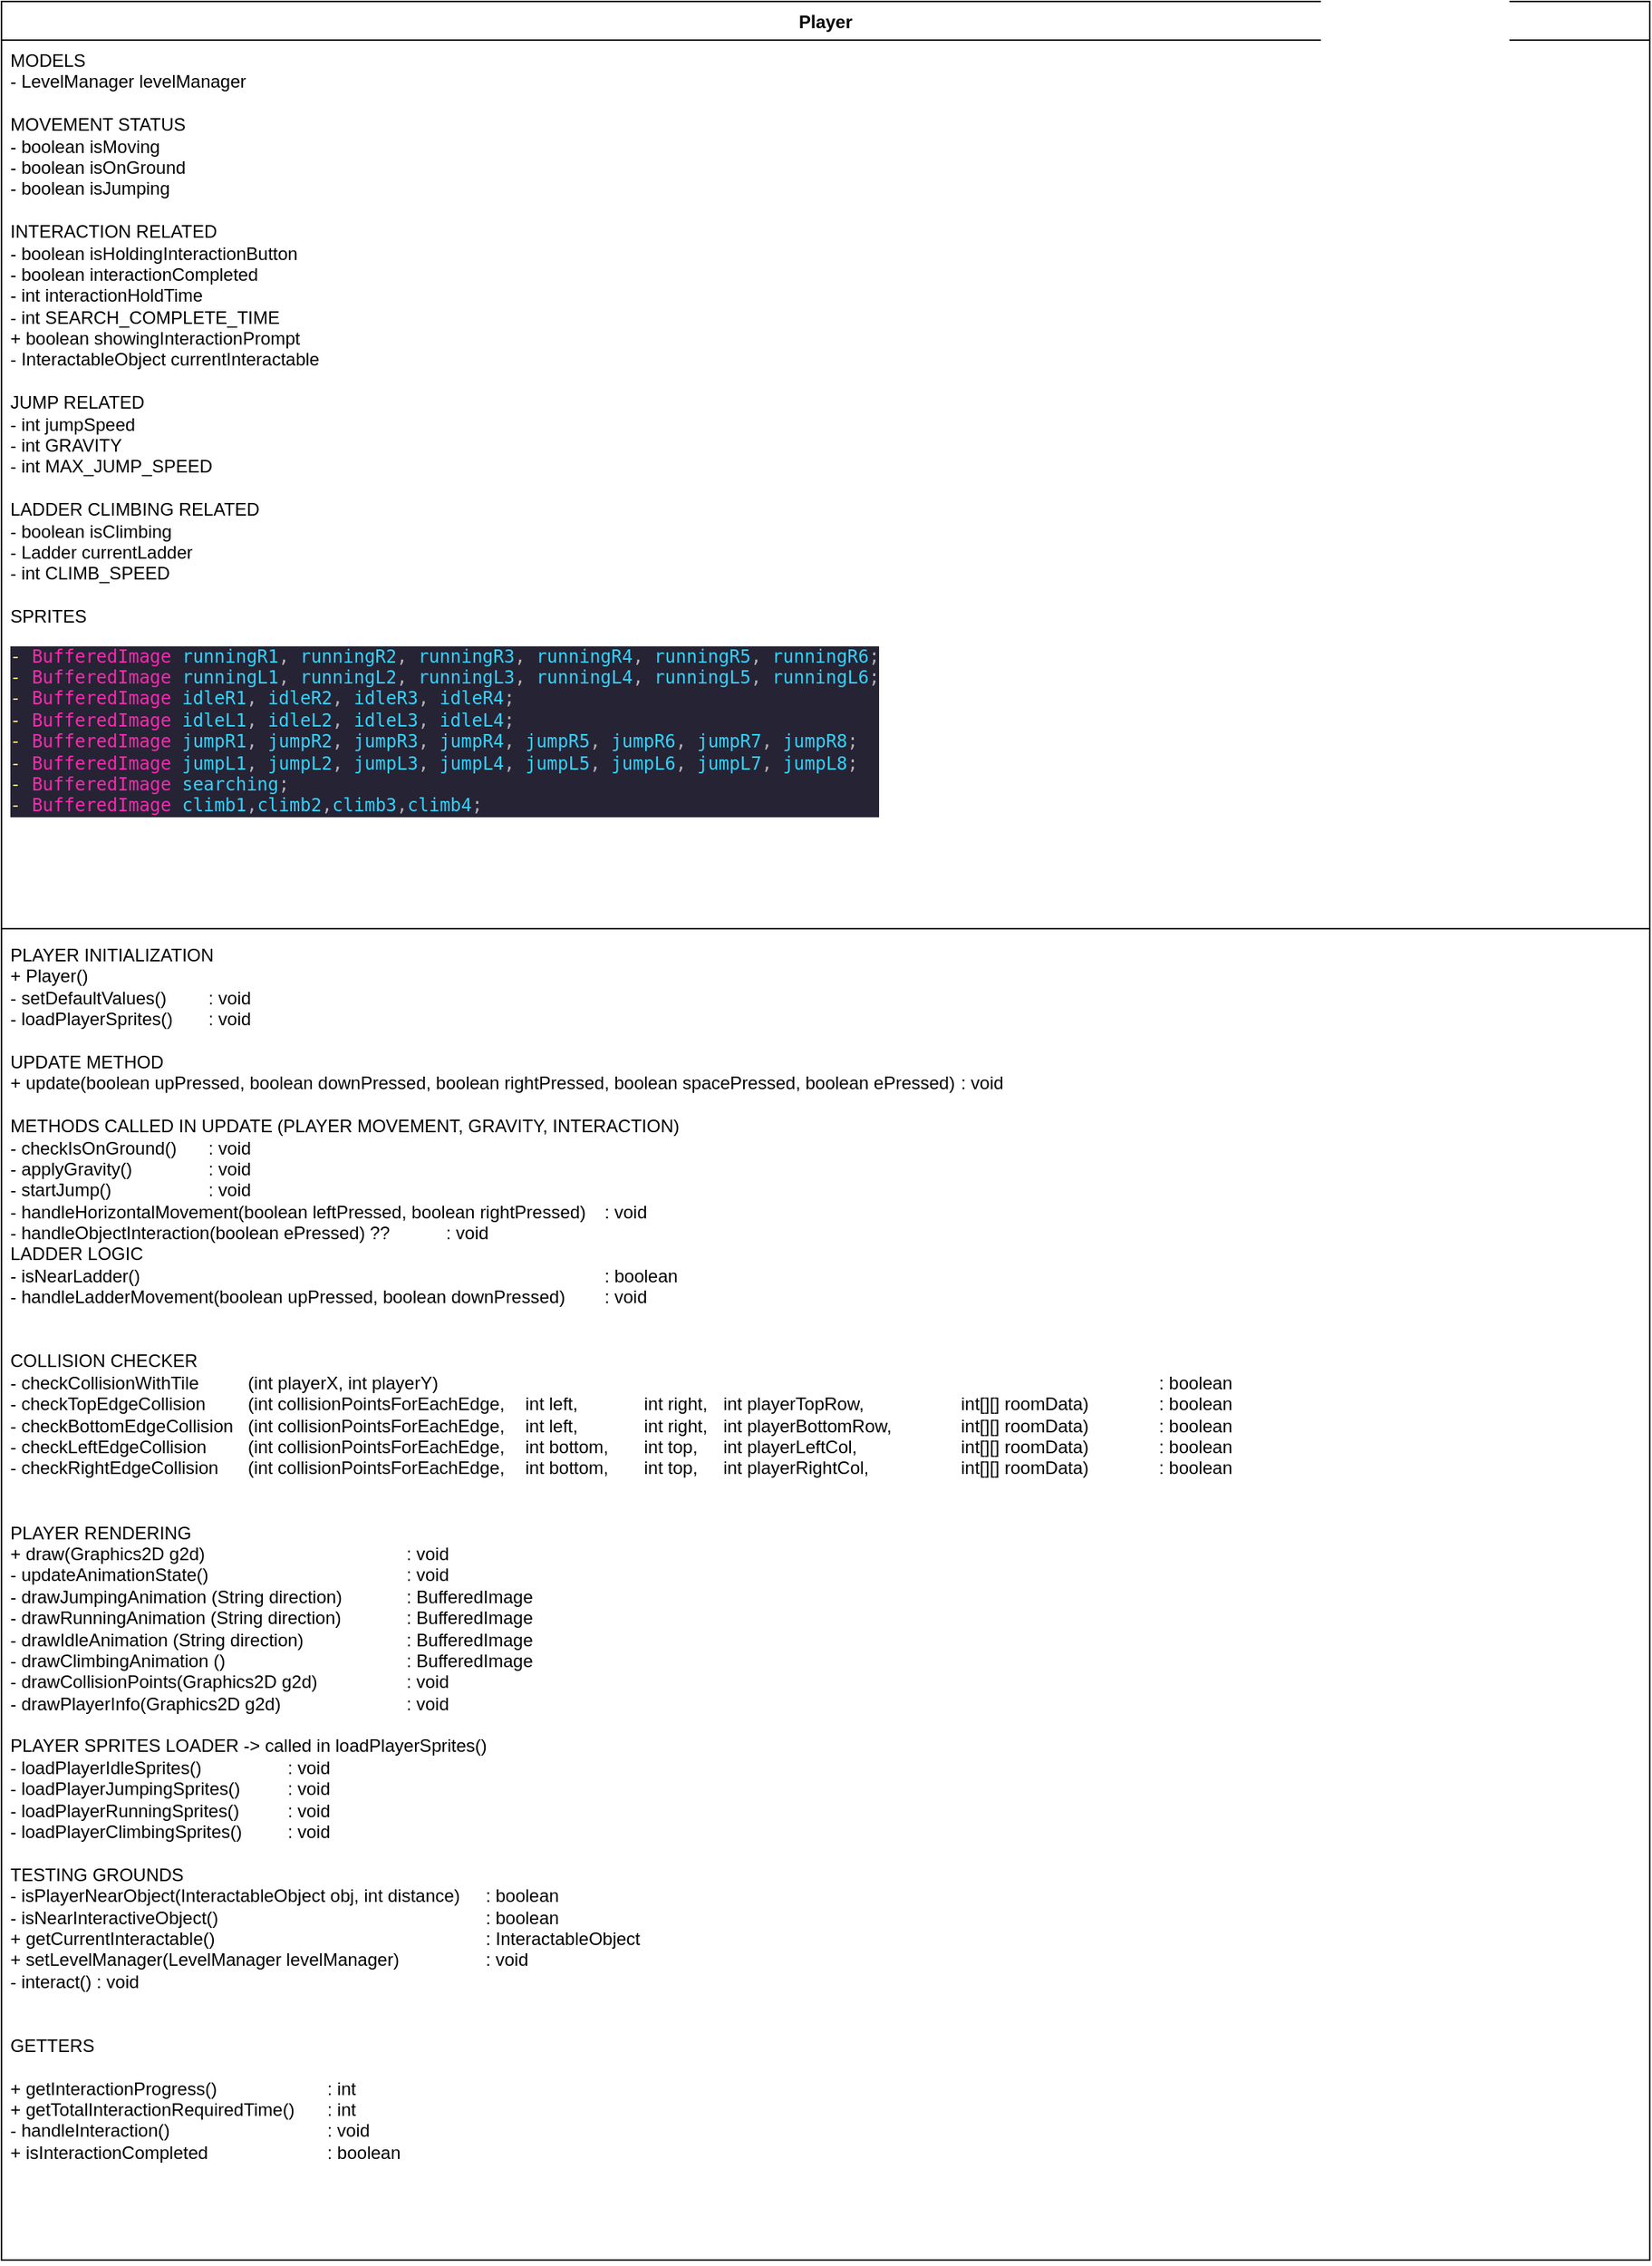 <mxfile version="28.0.6">
  <diagram name="Page-1" id="OO5y4fLdKn7FilUj22Al">
    <mxGraphModel dx="1265" dy="1883" grid="1" gridSize="10" guides="1" tooltips="1" connect="1" arrows="1" fold="1" page="1" pageScale="1" pageWidth="850" pageHeight="1100" math="0" shadow="0">
      <root>
        <mxCell id="0" />
        <mxCell id="1" parent="0" />
        <mxCell id="lbZOmkJQXLRBvx1WhorY-1" value="Player&lt;div&gt;&lt;br&gt;&lt;/div&gt;" style="swimlane;fontStyle=1;align=center;verticalAlign=top;childLayout=stackLayout;horizontal=1;startSize=26;horizontalStack=0;resizeParent=1;resizeParentMax=0;resizeLast=0;collapsible=1;marginBottom=0;whiteSpace=wrap;html=1;" vertex="1" parent="1">
          <mxGeometry x="440" y="-190" width="1110" height="1520" as="geometry" />
        </mxCell>
        <mxCell id="lbZOmkJQXLRBvx1WhorY-2" value="MODELS&lt;div&gt;- LevelManager levelManager&lt;/div&gt;&lt;div&gt;&lt;br&gt;&lt;/div&gt;&lt;div&gt;MOVEMENT STATUS&lt;/div&gt;&lt;div&gt;- boolean isMoving&lt;/div&gt;&lt;div&gt;- boolean isOnGround&lt;/div&gt;&lt;div&gt;- boolean isJumping&lt;/div&gt;&lt;div&gt;&lt;br&gt;&lt;/div&gt;&lt;div&gt;INTERACTION RELATED&lt;/div&gt;&lt;div&gt;- boolean isHoldingInteractionButton&lt;/div&gt;&lt;div&gt;- boolean interactionCompleted&lt;/div&gt;&lt;div&gt;- int interactionHoldTime&lt;/div&gt;&lt;div&gt;- int SEARCH_COMPLETE_TIME&lt;/div&gt;&lt;div&gt;+ boolean showingInteractionPrompt&lt;/div&gt;&lt;div&gt;- InteractableObject currentInteractable&lt;/div&gt;&lt;div&gt;&lt;br&gt;&lt;/div&gt;&lt;div&gt;JUMP RELATED&lt;/div&gt;&lt;div&gt;- int jumpSpeed&lt;/div&gt;&lt;div&gt;- int GRAVITY&lt;/div&gt;&lt;div&gt;- int MAX_JUMP_SPEED&lt;/div&gt;&lt;div&gt;&lt;br&gt;&lt;/div&gt;&lt;div&gt;LADDER CLIMBING RELATED&lt;/div&gt;&lt;div&gt;- boolean isClimbing&lt;/div&gt;&lt;div&gt;- Ladder currentLadder&lt;/div&gt;&lt;div&gt;- int CLIMB_SPEED&lt;/div&gt;&lt;div&gt;&lt;br&gt;&lt;/div&gt;&lt;div&gt;SPRITES&lt;/div&gt;&lt;div&gt;&lt;div style=&quot;background-color: rgb(38, 35, 53);&quot;&gt;&lt;pre style=&quot;font-family:&#39;Menlo&#39;,monospace;font-size:9.0pt;&quot;&gt;&lt;span style=&quot;color:#fede5d;font-style:italic;&quot;&gt;- &lt;/span&gt;&lt;span style=&quot;color:#f92aad;&quot;&gt;BufferedImage &lt;/span&gt;&lt;span style=&quot;color:#34d3fb;&quot;&gt;runningR1&lt;/span&gt;&lt;span style=&quot;color:#b6b1b1;&quot;&gt;, &lt;/span&gt;&lt;span style=&quot;color:#34d3fb;&quot;&gt;runningR2&lt;/span&gt;&lt;span style=&quot;color:#b6b1b1;&quot;&gt;, &lt;/span&gt;&lt;span style=&quot;color:#34d3fb;&quot;&gt;runningR3&lt;/span&gt;&lt;span style=&quot;color:#b6b1b1;&quot;&gt;, &lt;/span&gt;&lt;span style=&quot;color:#34d3fb;&quot;&gt;runningR4&lt;/span&gt;&lt;span style=&quot;color:#b6b1b1;&quot;&gt;, &lt;/span&gt;&lt;span style=&quot;color:#34d3fb;&quot;&gt;runningR5&lt;/span&gt;&lt;span style=&quot;color:#b6b1b1;&quot;&gt;, &lt;/span&gt;&lt;span style=&quot;color:#34d3fb;&quot;&gt;runningR6&lt;/span&gt;&lt;span style=&quot;color:#b6b1b1;&quot;&gt;;&lt;br&gt;&lt;/span&gt;&lt;span style=&quot;color:#fede5d;font-style:italic;&quot;&gt;- &lt;/span&gt;&lt;span style=&quot;color:#f92aad;&quot;&gt;BufferedImage &lt;/span&gt;&lt;span style=&quot;color:#34d3fb;&quot;&gt;runningL1&lt;/span&gt;&lt;span style=&quot;color:#b6b1b1;&quot;&gt;, &lt;/span&gt;&lt;span style=&quot;color:#34d3fb;&quot;&gt;runningL2&lt;/span&gt;&lt;span style=&quot;color:#b6b1b1;&quot;&gt;, &lt;/span&gt;&lt;span style=&quot;color:#34d3fb;&quot;&gt;runningL3&lt;/span&gt;&lt;span style=&quot;color:#b6b1b1;&quot;&gt;, &lt;/span&gt;&lt;span style=&quot;color:#34d3fb;&quot;&gt;runningL4&lt;/span&gt;&lt;span style=&quot;color:#b6b1b1;&quot;&gt;, &lt;/span&gt;&lt;span style=&quot;color:#34d3fb;&quot;&gt;runningL5&lt;/span&gt;&lt;span style=&quot;color:#b6b1b1;&quot;&gt;, &lt;/span&gt;&lt;span style=&quot;color:#34d3fb;&quot;&gt;runningL6&lt;/span&gt;&lt;span style=&quot;color:#b6b1b1;&quot;&gt;;&lt;br&gt;&lt;/span&gt;&lt;span style=&quot;color:#fede5d;font-style:italic;&quot;&gt;- &lt;/span&gt;&lt;span style=&quot;color:#f92aad;&quot;&gt;BufferedImage &lt;/span&gt;&lt;span style=&quot;color:#34d3fb;&quot;&gt;idleR1&lt;/span&gt;&lt;span style=&quot;color:#b6b1b1;&quot;&gt;, &lt;/span&gt;&lt;span style=&quot;color:#34d3fb;&quot;&gt;idleR2&lt;/span&gt;&lt;span style=&quot;color:#b6b1b1;&quot;&gt;, &lt;/span&gt;&lt;span style=&quot;color:#34d3fb;&quot;&gt;idleR3&lt;/span&gt;&lt;span style=&quot;color:#b6b1b1;&quot;&gt;, &lt;/span&gt;&lt;span style=&quot;color:#34d3fb;&quot;&gt;idleR4&lt;/span&gt;&lt;span style=&quot;color:#b6b1b1;&quot;&gt;;&lt;br&gt;&lt;/span&gt;&lt;span style=&quot;color:#fede5d;font-style:italic;&quot;&gt;- &lt;/span&gt;&lt;span style=&quot;color:#f92aad;&quot;&gt;BufferedImage &lt;/span&gt;&lt;span style=&quot;color:#34d3fb;&quot;&gt;idleL1&lt;/span&gt;&lt;span style=&quot;color:#b6b1b1;&quot;&gt;, &lt;/span&gt;&lt;span style=&quot;color:#34d3fb;&quot;&gt;idleL2&lt;/span&gt;&lt;span style=&quot;color:#b6b1b1;&quot;&gt;, &lt;/span&gt;&lt;span style=&quot;color:#34d3fb;&quot;&gt;idleL3&lt;/span&gt;&lt;span style=&quot;color:#b6b1b1;&quot;&gt;, &lt;/span&gt;&lt;span style=&quot;color:#34d3fb;&quot;&gt;idleL4&lt;/span&gt;&lt;span style=&quot;color:#b6b1b1;&quot;&gt;;&lt;br&gt;&lt;/span&gt;&lt;span style=&quot;color:#fede5d;font-style:italic;&quot;&gt;- &lt;/span&gt;&lt;span style=&quot;color:#f92aad;&quot;&gt;BufferedImage &lt;/span&gt;&lt;span style=&quot;color:#34d3fb;&quot;&gt;jumpR1&lt;/span&gt;&lt;span style=&quot;color:#b6b1b1;&quot;&gt;, &lt;/span&gt;&lt;span style=&quot;color:#34d3fb;&quot;&gt;jumpR2&lt;/span&gt;&lt;span style=&quot;color:#b6b1b1;&quot;&gt;, &lt;/span&gt;&lt;span style=&quot;color:#34d3fb;&quot;&gt;jumpR3&lt;/span&gt;&lt;span style=&quot;color:#b6b1b1;&quot;&gt;, &lt;/span&gt;&lt;span style=&quot;color:#34d3fb;&quot;&gt;jumpR4&lt;/span&gt;&lt;span style=&quot;color:#b6b1b1;&quot;&gt;, &lt;/span&gt;&lt;span style=&quot;color:#34d3fb;&quot;&gt;jumpR5&lt;/span&gt;&lt;span style=&quot;color:#b6b1b1;&quot;&gt;, &lt;/span&gt;&lt;span style=&quot;color:#34d3fb;&quot;&gt;jumpR6&lt;/span&gt;&lt;span style=&quot;color:#b6b1b1;&quot;&gt;, &lt;/span&gt;&lt;span style=&quot;color:#34d3fb;&quot;&gt;jumpR7&lt;/span&gt;&lt;span style=&quot;color:#b6b1b1;&quot;&gt;, &lt;/span&gt;&lt;span style=&quot;color:#34d3fb;&quot;&gt;jumpR8&lt;/span&gt;&lt;span style=&quot;color:#b6b1b1;&quot;&gt;;&lt;br&gt;&lt;/span&gt;&lt;span style=&quot;color:#fede5d;font-style:italic;&quot;&gt;- &lt;/span&gt;&lt;span style=&quot;color:#f92aad;&quot;&gt;BufferedImage &lt;/span&gt;&lt;span style=&quot;color:#34d3fb;&quot;&gt;jumpL1&lt;/span&gt;&lt;span style=&quot;color:#b6b1b1;&quot;&gt;, &lt;/span&gt;&lt;span style=&quot;color:#34d3fb;&quot;&gt;jumpL2&lt;/span&gt;&lt;span style=&quot;color:#b6b1b1;&quot;&gt;, &lt;/span&gt;&lt;span style=&quot;color:#34d3fb;&quot;&gt;jumpL3&lt;/span&gt;&lt;span style=&quot;color:#b6b1b1;&quot;&gt;, &lt;/span&gt;&lt;span style=&quot;color:#34d3fb;&quot;&gt;jumpL4&lt;/span&gt;&lt;span style=&quot;color:#b6b1b1;&quot;&gt;, &lt;/span&gt;&lt;span style=&quot;color:#34d3fb;&quot;&gt;jumpL5&lt;/span&gt;&lt;span style=&quot;color:#b6b1b1;&quot;&gt;, &lt;/span&gt;&lt;span style=&quot;color:#34d3fb;&quot;&gt;jumpL6&lt;/span&gt;&lt;span style=&quot;color:#b6b1b1;&quot;&gt;, &lt;/span&gt;&lt;span style=&quot;color:#34d3fb;&quot;&gt;jumpL7&lt;/span&gt;&lt;span style=&quot;color:#b6b1b1;&quot;&gt;, &lt;/span&gt;&lt;span style=&quot;color:#34d3fb;&quot;&gt;jumpL8&lt;/span&gt;&lt;span style=&quot;color:#b6b1b1;&quot;&gt;;&lt;br&gt;&lt;/span&gt;&lt;span style=&quot;color:#fede5d;font-style:italic;&quot;&gt;- &lt;/span&gt;&lt;span style=&quot;color:#f92aad;&quot;&gt;BufferedImage &lt;/span&gt;&lt;span style=&quot;color:#34d3fb;&quot;&gt;searching&lt;/span&gt;&lt;span style=&quot;color:#b6b1b1;&quot;&gt;;&lt;br&gt;&lt;/span&gt;&lt;span style=&quot;color:#fede5d;font-style:italic;&quot;&gt;- &lt;/span&gt;&lt;span style=&quot;color:#f92aad;&quot;&gt;BufferedImage &lt;/span&gt;&lt;span style=&quot;color:#34d3fb;&quot;&gt;climb1&lt;/span&gt;&lt;span style=&quot;color:#b6b1b1;&quot;&gt;,&lt;/span&gt;&lt;span style=&quot;color:#34d3fb;&quot;&gt;climb2&lt;/span&gt;&lt;span style=&quot;color:#b6b1b1;&quot;&gt;,&lt;/span&gt;&lt;span style=&quot;color:#34d3fb;&quot;&gt;climb3&lt;/span&gt;&lt;span style=&quot;color:#b6b1b1;&quot;&gt;,&lt;/span&gt;&lt;span style=&quot;color:#34d3fb;&quot;&gt;climb4&lt;/span&gt;&lt;span style=&quot;color:#b6b1b1;&quot;&gt;;&lt;/span&gt;&lt;/pre&gt;&lt;/div&gt;&lt;/div&gt;" style="text;strokeColor=none;fillColor=none;align=left;verticalAlign=top;spacingLeft=4;spacingRight=4;overflow=hidden;rotatable=0;points=[[0,0.5],[1,0.5]];portConstraint=eastwest;whiteSpace=wrap;html=1;" vertex="1" parent="lbZOmkJQXLRBvx1WhorY-1">
          <mxGeometry y="26" width="1110" height="594" as="geometry" />
        </mxCell>
        <mxCell id="lbZOmkJQXLRBvx1WhorY-3" value="" style="line;strokeWidth=1;fillColor=none;align=left;verticalAlign=middle;spacingTop=-1;spacingLeft=3;spacingRight=3;rotatable=0;labelPosition=right;points=[];portConstraint=eastwest;strokeColor=inherit;" vertex="1" parent="lbZOmkJQXLRBvx1WhorY-1">
          <mxGeometry y="620" width="1110" height="8" as="geometry" />
        </mxCell>
        <mxCell id="lbZOmkJQXLRBvx1WhorY-4" value="PLAYER INITIALIZATION&lt;div&gt;+ Player()&amp;nbsp;&lt;/div&gt;&lt;div&gt;- setDefaultValues() &lt;span style=&quot;white-space: pre;&quot;&gt;&#x9;&lt;/span&gt;: void&lt;span style=&quot;white-space: pre;&quot;&gt;&#x9;&lt;/span&gt;&lt;/div&gt;&lt;div&gt;- loadPlayerSprites() &lt;span style=&quot;white-space: pre;&quot;&gt;&#x9;&lt;/span&gt;: void&lt;/div&gt;&lt;div&gt;&lt;br&gt;&lt;/div&gt;&lt;div&gt;UPDATE METHOD&lt;/div&gt;&lt;div&gt;+ update(boolean upPressed, boolean downPressed, boolean rightPressed, boolean spacePressed, boolean ePressed)&lt;span style=&quot;white-space: pre;&quot;&gt;&#x9;&lt;/span&gt;: void&lt;/div&gt;&lt;div&gt;&lt;br&gt;&lt;/div&gt;&lt;div&gt;METHODS CALLED IN UPDATE (PLAYER MOVEMENT, GRAVITY, INTERACTION)&lt;/div&gt;&lt;div&gt;- checkIsOnGround()&lt;span style=&quot;white-space: pre;&quot;&gt;&#x9;&lt;/span&gt;: void&amp;nbsp;&lt;/div&gt;&lt;div&gt;- applyGravity()&lt;span style=&quot;white-space: pre;&quot;&gt;&#x9;&lt;/span&gt;&lt;span style=&quot;white-space: pre;&quot;&gt;&#x9;&lt;/span&gt;: void&lt;/div&gt;&lt;div&gt;- startJump()&lt;span style=&quot;white-space: pre;&quot;&gt;&#x9;&lt;/span&gt;&lt;span style=&quot;white-space: pre;&quot;&gt;&#x9;&lt;/span&gt;&lt;span style=&quot;white-space: pre;&quot;&gt;&#x9;&lt;/span&gt;: void&lt;/div&gt;&lt;div&gt;- handleHorizontalMovement(boolean leftPressed, boolean rightPressed)&lt;span style=&quot;white-space: pre;&quot;&gt;&#x9;&lt;/span&gt;: void&lt;/div&gt;&lt;div&gt;- handleObjectInteraction(boolean ePressed) ??&lt;span style=&quot;white-space: pre;&quot;&gt;&#x9;&lt;/span&gt;&lt;span style=&quot;white-space: pre;&quot;&gt;&#x9;&lt;/span&gt;&lt;span style=&quot;background-color: transparent; color: light-dark(rgb(0, 0, 0), rgb(255, 255, 255));&quot;&gt;: void&lt;/span&gt;&lt;/div&gt;&lt;div&gt;&lt;div&gt;LADDER LOGIC&lt;/div&gt;&lt;div&gt;- isNearLadder()&lt;span style=&quot;white-space: pre;&quot;&gt;&#x9;&lt;/span&gt;&lt;span style=&quot;white-space: pre;&quot;&gt;&#x9;&lt;/span&gt;&lt;span style=&quot;white-space: pre;&quot;&gt;&#x9;&lt;/span&gt;&lt;span style=&quot;white-space: pre;&quot;&gt;&#x9;&lt;/span&gt;&lt;span style=&quot;white-space: pre;&quot;&gt;&#x9;&lt;/span&gt;&lt;span style=&quot;white-space: pre;&quot;&gt;&#x9;&lt;/span&gt;&lt;span style=&quot;white-space: pre;&quot;&gt;&#x9;&lt;/span&gt;&lt;span style=&quot;white-space: pre;&quot;&gt;&#x9;&lt;/span&gt;&lt;span style=&quot;white-space: pre;&quot;&gt;&#x9;&lt;/span&gt;&lt;span style=&quot;white-space: pre;&quot;&gt;&#x9;&lt;/span&gt;&lt;span style=&quot;white-space: pre;&quot;&gt;&#x9;&lt;/span&gt;&lt;span style=&quot;white-space: pre;&quot;&gt;&#x9;&lt;/span&gt;: boolean&lt;/div&gt;&lt;div&gt;- handleLadderMovement(boolean upPressed, boolean downPressed)&lt;span style=&quot;white-space: pre;&quot;&gt;&#x9;&lt;/span&gt;:&amp;nbsp;void&lt;/div&gt;&lt;/div&gt;&lt;div&gt;&lt;br&gt;&lt;/div&gt;&lt;div&gt;&lt;br&gt;&lt;/div&gt;&lt;div&gt;COLLISION CHECKER&lt;/div&gt;&lt;div&gt;- checkCollisionWithTile&lt;span style=&quot;white-space: pre;&quot;&gt;&#x9;&lt;/span&gt;&lt;span style=&quot;white-space: pre;&quot;&gt;&#x9;&lt;/span&gt;(int playerX, int playerY)&amp;nbsp;&lt;span style=&quot;white-space: pre;&quot;&gt;&#x9;&lt;span style=&quot;white-space: pre;&quot;&gt;&#x9;&lt;/span&gt;&lt;span style=&quot;white-space: pre;&quot;&gt;&#x9;&lt;/span&gt;&lt;span style=&quot;white-space: pre;&quot;&gt;&#x9;&lt;/span&gt;&lt;span style=&quot;white-space: pre;&quot;&gt;&#x9;&lt;/span&gt;&lt;span style=&quot;white-space: pre;&quot;&gt;&#x9;&lt;/span&gt;&lt;span style=&quot;white-space: pre;&quot;&gt;&#x9;&lt;/span&gt;&lt;span style=&quot;white-space: pre;&quot;&gt;&#x9;&lt;/span&gt;&lt;span style=&quot;white-space: pre;&quot;&gt;&#x9;&lt;/span&gt;&lt;span style=&quot;white-space: pre;&quot;&gt;&#x9;&lt;/span&gt;&lt;span style=&quot;white-space: pre;&quot;&gt;&#x9;&lt;/span&gt;&lt;span style=&quot;white-space: pre;&quot;&gt;&#x9;&lt;/span&gt;&lt;span style=&quot;white-space: pre;&quot;&gt;&#x9;&lt;/span&gt;&lt;span style=&quot;white-space: pre;&quot;&gt;&#x9;&lt;/span&gt;&lt;span style=&quot;white-space: pre;&quot;&gt;&#x9;&lt;/span&gt;&lt;span style=&quot;white-space: pre;&quot;&gt;&#x9;&lt;/span&gt;&lt;span style=&quot;white-space: pre;&quot;&gt;&#x9;&lt;/span&gt;&lt;span style=&quot;white-space: pre;&quot;&gt;&#x9;&lt;/span&gt;&lt;span style=&quot;white-space: pre;&quot;&gt;&#x9;&lt;/span&gt;&lt;/span&gt;: boolean&lt;/div&gt;&lt;div&gt;- checkTopEdgeCollision&lt;span style=&quot;white-space: pre;&quot;&gt;&#x9;&lt;/span&gt;&lt;span style=&quot;white-space: pre;&quot;&gt;&#x9;&lt;/span&gt;(int collisionPointsForEachEdge, &lt;span style=&quot;white-space: pre;&quot;&gt;&#x9;&lt;/span&gt;int left, &lt;span style=&quot;white-space: pre;&quot;&gt;&#x9;&lt;span style=&quot;white-space: pre;&quot;&gt;&#x9;&lt;/span&gt;&lt;/span&gt;int right, &lt;span style=&quot;white-space: pre;&quot;&gt;&#x9;&lt;/span&gt;int playerTopRow, &lt;span style=&quot;white-space: pre;&quot;&gt;&#x9;&lt;/span&gt;&lt;span style=&quot;white-space: pre;&quot;&gt;&#x9;&lt;span style=&quot;white-space: pre;&quot;&gt;&#x9;&lt;/span&gt;&lt;/span&gt;int[][] roomData)&lt;span style=&quot;white-space: pre;&quot;&gt;&#x9;&lt;span style=&quot;white-space: pre;&quot;&gt;&lt;span style=&quot;white-space: pre;&quot;&gt;&#x9;&lt;/span&gt;&lt;/span&gt;&lt;/span&gt;: boolean&lt;/div&gt;&lt;div&gt;- checkBottomEdgeCollision&lt;span style=&quot;white-space: pre;&quot;&gt;&#x9;&lt;/span&gt;(int collisionPointsForEachEdge,&lt;span style=&quot;white-space: pre;&quot;&gt;&#x9;&lt;/span&gt;int left, &lt;span style=&quot;white-space: pre;&quot;&gt;&#x9;&lt;span style=&quot;white-space: pre;&quot;&gt;&#x9;&lt;/span&gt;&lt;/span&gt;int right,&lt;span style=&quot;white-space: pre;&quot;&gt;&#x9;&lt;/span&gt;int playerBottomRow, &lt;span style=&quot;white-space: pre;&quot;&gt;&#x9;&lt;span style=&quot;white-space: pre;&quot;&gt;&#x9;&lt;/span&gt;&lt;/span&gt;int[][] roomData)&lt;span style=&quot;white-space: pre;&quot;&gt;&#x9;&lt;span style=&quot;white-space: pre;&quot;&gt;&lt;span style=&quot;white-space: pre;&quot;&gt;&#x9;&lt;/span&gt;&lt;/span&gt;&lt;/span&gt;: boolean&lt;/div&gt;&lt;div&gt;- checkLeftEdgeCollision&lt;span style=&quot;white-space: pre;&quot;&gt;&#x9;&lt;/span&gt;(int collisionPointsForEachEdge,&lt;span style=&quot;white-space: pre;&quot;&gt;&#x9;&lt;/span&gt;int bottom, &lt;span style=&quot;white-space: pre;&quot;&gt;&#x9;&lt;/span&gt;int top, &lt;span style=&quot;white-space: pre;&quot;&gt;&#x9;&lt;/span&gt;int playerLeftCol, &lt;span style=&quot;white-space: pre;&quot;&gt;&#x9;&lt;span style=&quot;white-space: pre;&quot;&gt;&#x9;&lt;span style=&quot;white-space: pre;&quot;&gt;&#x9;&lt;/span&gt;&lt;/span&gt;&lt;/span&gt;int[][] roomData)&lt;span style=&quot;white-space: pre;&quot;&gt;&#x9;&lt;span style=&quot;white-space: pre;&quot;&gt;&lt;span style=&quot;white-space: pre;&quot;&gt;&#x9;&lt;/span&gt;&lt;/span&gt;&lt;/span&gt;: boolean&lt;/div&gt;&lt;div&gt;- checkRightEdgeCollision&lt;span style=&quot;white-space: pre;&quot;&gt;&#x9;&lt;/span&gt;(int collisionPointsForEachEdge, &lt;span style=&quot;white-space: pre;&quot;&gt;&#x9;&lt;/span&gt;int bottom, &lt;span style=&quot;white-space: pre;&quot;&gt;&#x9;&lt;/span&gt;int top, &lt;span style=&quot;white-space: pre;&quot;&gt;&#x9;&lt;/span&gt;int playerRightCol, &lt;span style=&quot;white-space: pre;&quot;&gt;&#x9;&lt;span style=&quot;white-space: pre;&quot;&gt;&#x9;&lt;span style=&quot;white-space: pre;&quot;&gt;&#x9;&lt;/span&gt;&lt;/span&gt;&lt;/span&gt;int[][] roomData)&lt;span style=&quot;white-space: pre;&quot;&gt;&#x9;&lt;span style=&quot;white-space: pre;&quot;&gt;&lt;span style=&quot;white-space: pre;&quot;&gt;&#x9;&lt;/span&gt;&lt;/span&gt;&lt;/span&gt;: boolean&lt;/div&gt;&lt;div&gt;&lt;br&gt;&lt;/div&gt;&lt;div&gt;&lt;br&gt;&lt;/div&gt;&lt;div&gt;PLAYER RENDERING&lt;/div&gt;&lt;div&gt;+ draw(Graphics2D g2d) &lt;span style=&quot;white-space: pre;&quot;&gt;&#x9;&lt;/span&gt;&lt;span style=&quot;white-space: pre;&quot;&gt;&#x9;&lt;/span&gt;&lt;span style=&quot;white-space: pre;&quot;&gt;&#x9;&lt;/span&gt;&lt;span style=&quot;white-space: pre;&quot;&gt;&#x9;&lt;span style=&quot;white-space: pre;&quot;&gt;&#x9;&lt;/span&gt;&lt;/span&gt;: void&lt;/div&gt;&lt;div&gt;- updateAnimationState()&lt;span style=&quot;white-space: pre;&quot;&gt;&#x9;&lt;/span&gt;&lt;span style=&quot;white-space: pre;&quot;&gt;&#x9;&lt;span style=&quot;white-space: pre;&quot;&gt;&#x9;&lt;/span&gt;&lt;span style=&quot;white-space: pre;&quot;&gt;&#x9;&lt;/span&gt;&lt;span style=&quot;white-space: pre;&quot;&gt;&#x9;&lt;/span&gt;&lt;/span&gt;: void&lt;/div&gt;&lt;div&gt;- drawJumpingAnimation (String direction)&lt;span style=&quot;white-space: pre;&quot;&gt;&#x9;&lt;span style=&quot;white-space: pre;&quot;&gt;&#x9;&lt;/span&gt;&lt;/span&gt;: BufferedImage&lt;/div&gt;&lt;div&gt;- drawRunningAnimation (String direction) &lt;span style=&quot;white-space: pre;&quot;&gt;&#x9;&lt;/span&gt;&lt;span style=&quot;white-space: pre;&quot;&gt;&#x9;&lt;/span&gt;: BufferedImage&lt;/div&gt;&lt;div&gt;- drawIdleAnimation (String direction) &lt;span style=&quot;white-space: pre;&quot;&gt;&#x9;&lt;/span&gt;&lt;span style=&quot;white-space: pre;&quot;&gt;&#x9;&lt;/span&gt;&lt;span style=&quot;white-space: pre;&quot;&gt;&#x9;&lt;/span&gt;: BufferedImage&lt;/div&gt;&lt;div&gt;- drawClimbingAnimation () &lt;span style=&quot;white-space: pre;&quot;&gt;&#x9;&lt;/span&gt;&lt;span style=&quot;white-space: pre;&quot;&gt;&#x9;&lt;/span&gt;&lt;span style=&quot;white-space: pre;&quot;&gt;&#x9;&lt;/span&gt;&lt;span style=&quot;white-space: pre;&quot;&gt;&#x9;&lt;/span&gt;&lt;span style=&quot;white-space: pre;&quot;&gt;&#x9;&lt;/span&gt;: BufferedImage&lt;/div&gt;&lt;div&gt;- drawCollisionPoints(Graphics2D g2d) &lt;span style=&quot;white-space: pre;&quot;&gt;&#x9;&lt;/span&gt;&lt;span style=&quot;white-space: pre;&quot;&gt;&#x9;&lt;/span&gt;&lt;span style=&quot;white-space: pre;&quot;&gt;&#x9;&lt;/span&gt;: void&lt;/div&gt;&lt;div&gt;- drawPlayerInfo(Graphics2D g2d) &lt;span style=&quot;white-space: pre;&quot;&gt;&#x9;&lt;/span&gt;&lt;span style=&quot;white-space: pre;&quot;&gt;&#x9;&lt;/span&gt;&lt;span style=&quot;white-space: pre;&quot;&gt;&#x9;&lt;/span&gt;: void&lt;/div&gt;&lt;div&gt;&lt;br&gt;&lt;/div&gt;&lt;div&gt;PLAYER SPRITES LOADER -&amp;gt; called in loadPlayerSprites()&lt;/div&gt;&lt;div&gt;&lt;div&gt;- loadPlayerIdleSprites()&amp;nbsp;&lt;span style=&quot;white-space: pre;&quot;&gt;&#x9;&lt;/span&gt;&lt;span style=&quot;white-space: pre;&quot;&gt;&#x9;&lt;/span&gt;: void&lt;/div&gt;&lt;div&gt;- loadPlayerJumpingSprites()&amp;nbsp;&lt;span style=&quot;white-space: pre;&quot;&gt;&#x9;&lt;/span&gt;&lt;span style=&quot;white-space: pre;&quot;&gt;&#x9;&lt;/span&gt;: void&lt;/div&gt;&lt;div&gt;- loadPlayerRunningSprites()&amp;nbsp;&lt;span style=&quot;white-space: pre;&quot;&gt;&#x9;&lt;/span&gt;&lt;span style=&quot;white-space: pre;&quot;&gt;&#x9;&lt;/span&gt;: void&lt;/div&gt;&lt;div&gt;- loadPlayerClimbingSprites()&amp;nbsp;&lt;span style=&quot;white-space: pre;&quot;&gt;&#x9;&lt;/span&gt;: void&lt;/div&gt;&lt;/div&gt;&lt;div&gt;&lt;br&gt;&lt;/div&gt;&lt;div&gt;TESTING GROUNDS&lt;/div&gt;&lt;div&gt;- isPlayerNearObject(InteractableObject obj, int distance)&lt;span style=&quot;white-space: pre;&quot;&gt;&#x9;&lt;/span&gt;: boolean&lt;/div&gt;&lt;div&gt;- isNearInteractiveObject() &lt;span style=&quot;white-space: pre;&quot;&gt;&#x9;&lt;/span&gt;&lt;span style=&quot;white-space: pre;&quot;&gt;&#x9;&lt;/span&gt;&lt;span style=&quot;white-space: pre;&quot;&gt;&#x9;&lt;/span&gt;&lt;span style=&quot;white-space: pre;&quot;&gt;&#x9;&lt;/span&gt;&lt;span style=&quot;white-space: pre;&quot;&gt;&#x9;&lt;/span&gt;&lt;span style=&quot;white-space: pre;&quot;&gt;&#x9;&lt;/span&gt;&lt;span style=&quot;white-space: pre;&quot;&gt;&#x9;&lt;/span&gt;: boolean&lt;/div&gt;&lt;div&gt;+ getCurrentInteractable()&lt;span style=&quot;white-space: pre;&quot;&gt;&#x9;&lt;/span&gt;&lt;span style=&quot;white-space: pre;&quot;&gt;&#x9;&lt;/span&gt;&lt;span style=&quot;white-space: pre;&quot;&gt;&#x9;&lt;/span&gt;&lt;span style=&quot;white-space: pre;&quot;&gt;&#x9;&lt;/span&gt;&lt;span style=&quot;white-space: pre;&quot;&gt;&#x9;&lt;/span&gt;&lt;span style=&quot;white-space: pre;&quot;&gt;&#x9;&lt;/span&gt;&lt;span style=&quot;white-space: pre;&quot;&gt;&#x9;&lt;/span&gt;: InteractableObject&lt;/div&gt;&lt;div&gt;+ setLevelManager(LevelManager levelManager)&lt;span style=&quot;white-space: pre;&quot;&gt;&#x9;&lt;/span&gt;&lt;span style=&quot;white-space: pre;&quot;&gt;&#x9;&lt;/span&gt;&lt;span style=&quot;white-space: pre;&quot;&gt;&#x9;&lt;/span&gt;: void&lt;/div&gt;&lt;div&gt;- interact() : void&lt;/div&gt;&lt;div&gt;&lt;br&gt;&lt;/div&gt;&lt;div&gt;&lt;br&gt;&lt;/div&gt;&lt;div&gt;GETTERS&lt;/div&gt;&lt;div&gt;&lt;br&gt;&lt;/div&gt;&lt;div&gt;+ getInteractionProgress() &lt;span style=&quot;white-space: pre;&quot;&gt;&#x9;&lt;/span&gt;&lt;span style=&quot;white-space: pre;&quot;&gt;&#x9;&lt;/span&gt;&lt;span style=&quot;white-space: pre;&quot;&gt;&#x9;&lt;/span&gt;: int&lt;/div&gt;&lt;div&gt;+ getTotalInteractionRequiredTime()&lt;span style=&quot;white-space: pre;&quot;&gt;&#x9;&lt;/span&gt;: int&lt;/div&gt;&lt;div&gt;- handleInteraction() &lt;span style=&quot;white-space: pre;&quot;&gt;&#x9;&lt;/span&gt;&lt;span style=&quot;white-space: pre;&quot;&gt;&#x9;&lt;/span&gt;&lt;span style=&quot;white-space: pre;&quot;&gt;&#x9;&lt;/span&gt;&lt;span style=&quot;white-space: pre;&quot;&gt;&#x9;&lt;/span&gt;: void&lt;/div&gt;&lt;div&gt;+ isInteractionCompleted &lt;span style=&quot;white-space: pre;&quot;&gt;&#x9;&lt;/span&gt;&lt;span style=&quot;white-space: pre;&quot;&gt;&#x9;&lt;/span&gt;&lt;span style=&quot;white-space: pre;&quot;&gt;&#x9;&lt;/span&gt;:&amp;nbsp;boolean&lt;/div&gt;&lt;div&gt;&lt;span style=&quot;white-space: pre;&quot;&gt;&#x9;&lt;/span&gt;&lt;br&gt;&lt;/div&gt;&lt;div&gt;&lt;br&gt;&lt;/div&gt;&lt;div&gt;&lt;br&gt;&lt;/div&gt;&lt;div&gt;&lt;br&gt;&lt;/div&gt;&lt;div&gt;&lt;br&gt;&lt;/div&gt;" style="text;strokeColor=none;fillColor=none;align=left;verticalAlign=top;spacingLeft=4;spacingRight=4;overflow=hidden;rotatable=0;points=[[0,0.5],[1,0.5]];portConstraint=eastwest;whiteSpace=wrap;html=1;" vertex="1" parent="lbZOmkJQXLRBvx1WhorY-1">
          <mxGeometry y="628" width="1110" height="892" as="geometry" />
        </mxCell>
      </root>
    </mxGraphModel>
  </diagram>
</mxfile>
